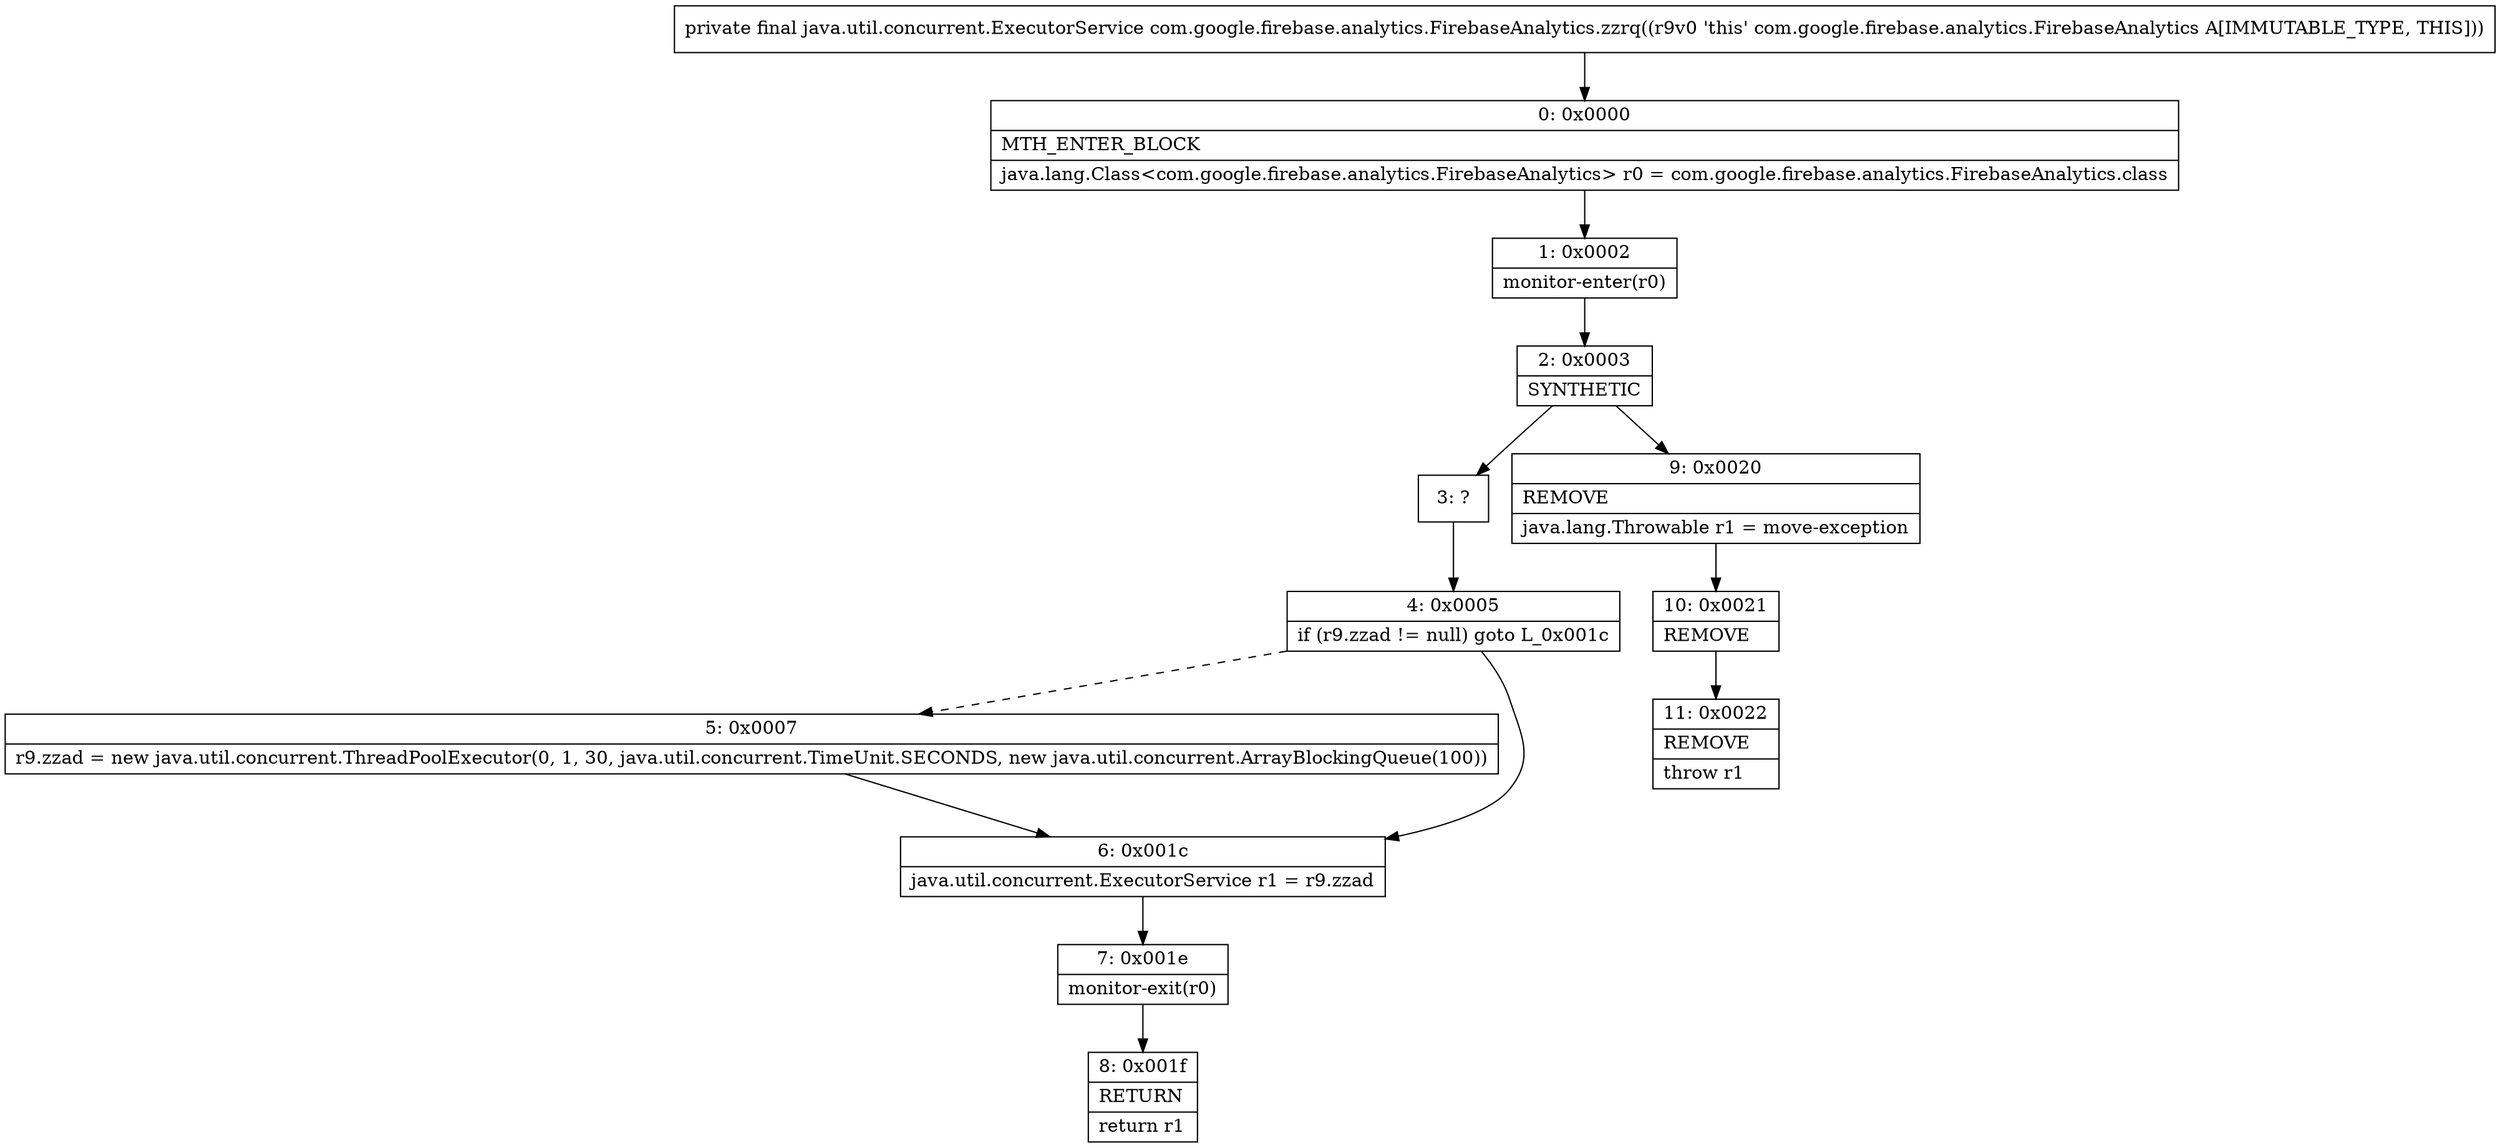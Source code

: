 digraph "CFG forcom.google.firebase.analytics.FirebaseAnalytics.zzrq()Ljava\/util\/concurrent\/ExecutorService;" {
Node_0 [shape=record,label="{0\:\ 0x0000|MTH_ENTER_BLOCK\l|java.lang.Class\<com.google.firebase.analytics.FirebaseAnalytics\> r0 = com.google.firebase.analytics.FirebaseAnalytics.class\l}"];
Node_1 [shape=record,label="{1\:\ 0x0002|monitor\-enter(r0)\l}"];
Node_2 [shape=record,label="{2\:\ 0x0003|SYNTHETIC\l}"];
Node_3 [shape=record,label="{3\:\ ?}"];
Node_4 [shape=record,label="{4\:\ 0x0005|if (r9.zzad != null) goto L_0x001c\l}"];
Node_5 [shape=record,label="{5\:\ 0x0007|r9.zzad = new java.util.concurrent.ThreadPoolExecutor(0, 1, 30, java.util.concurrent.TimeUnit.SECONDS, new java.util.concurrent.ArrayBlockingQueue(100))\l}"];
Node_6 [shape=record,label="{6\:\ 0x001c|java.util.concurrent.ExecutorService r1 = r9.zzad\l}"];
Node_7 [shape=record,label="{7\:\ 0x001e|monitor\-exit(r0)\l}"];
Node_8 [shape=record,label="{8\:\ 0x001f|RETURN\l|return r1\l}"];
Node_9 [shape=record,label="{9\:\ 0x0020|REMOVE\l|java.lang.Throwable r1 = move\-exception\l}"];
Node_10 [shape=record,label="{10\:\ 0x0021|REMOVE\l}"];
Node_11 [shape=record,label="{11\:\ 0x0022|REMOVE\l|throw r1\l}"];
MethodNode[shape=record,label="{private final java.util.concurrent.ExecutorService com.google.firebase.analytics.FirebaseAnalytics.zzrq((r9v0 'this' com.google.firebase.analytics.FirebaseAnalytics A[IMMUTABLE_TYPE, THIS])) }"];
MethodNode -> Node_0;
Node_0 -> Node_1;
Node_1 -> Node_2;
Node_2 -> Node_3;
Node_2 -> Node_9;
Node_3 -> Node_4;
Node_4 -> Node_5[style=dashed];
Node_4 -> Node_6;
Node_5 -> Node_6;
Node_6 -> Node_7;
Node_7 -> Node_8;
Node_9 -> Node_10;
Node_10 -> Node_11;
}

